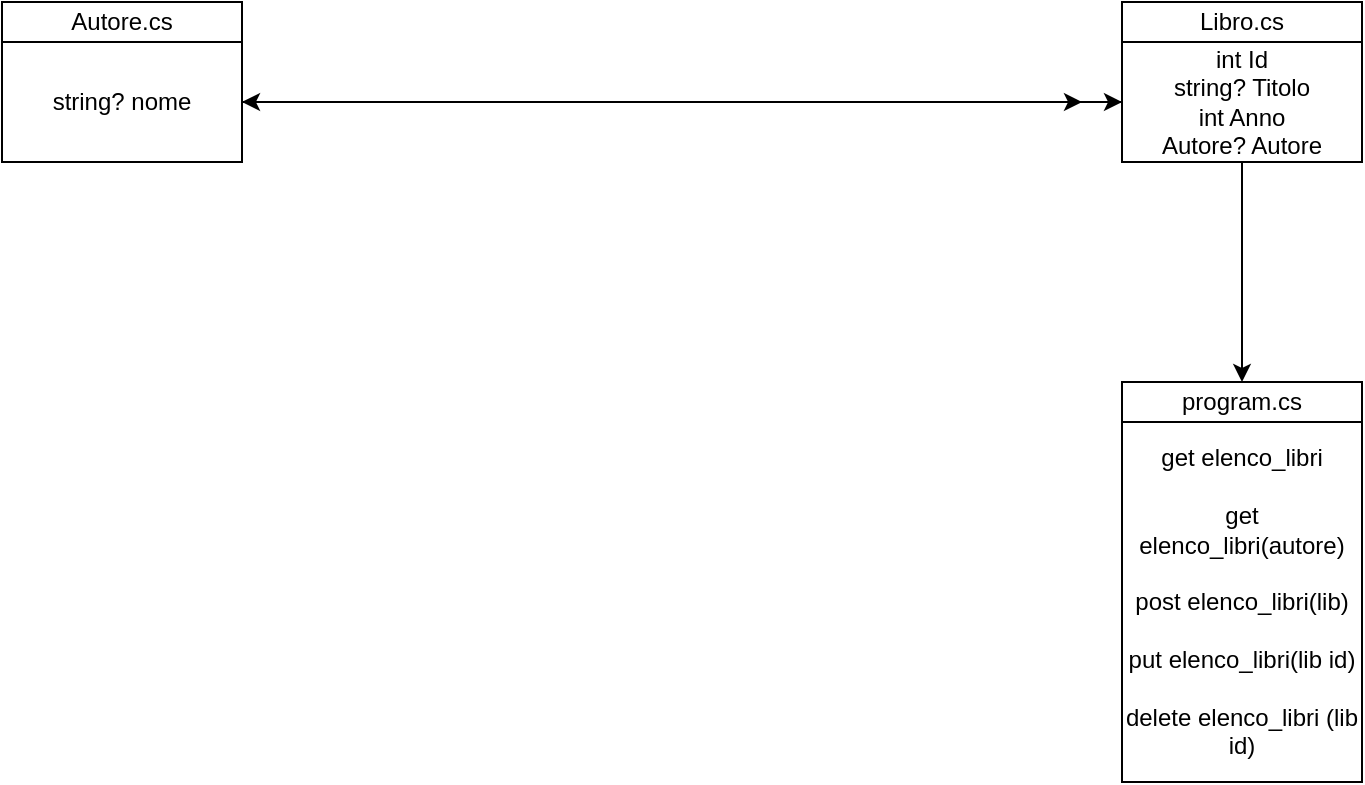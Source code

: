 <mxfile version="28.1.2">
  <diagram name="Pagina-1" id="S7JRGoN_BPsKQRNLGJZ-">
    <mxGraphModel dx="1869" dy="626" grid="1" gridSize="10" guides="1" tooltips="1" connect="1" arrows="1" fold="1" page="1" pageScale="1" pageWidth="827" pageHeight="1169" math="0" shadow="0">
      <root>
        <mxCell id="0" />
        <mxCell id="1" parent="0" />
        <mxCell id="Ttd58Qau9zBWlEK2FrsN-1" value="Libro.cs" style="rounded=0;whiteSpace=wrap;html=1;" parent="1" vertex="1">
          <mxGeometry x="330" y="100" width="120" height="20" as="geometry" />
        </mxCell>
        <mxCell id="Ttd58Qau9zBWlEK2FrsN-8" style="edgeStyle=orthogonalEdgeStyle;rounded=0;orthogonalLoop=1;jettySize=auto;html=1;exitX=0;exitY=0.5;exitDx=0;exitDy=0;entryX=1;entryY=0.5;entryDx=0;entryDy=0;" parent="1" source="Ttd58Qau9zBWlEK2FrsN-2" target="Ttd58Qau9zBWlEK2FrsN-5" edge="1">
          <mxGeometry relative="1" as="geometry" />
        </mxCell>
        <mxCell id="6UhM4O5SAyICgiPJd7B4-3" style="edgeStyle=orthogonalEdgeStyle;rounded=0;orthogonalLoop=1;jettySize=auto;html=1;exitX=0.5;exitY=1;exitDx=0;exitDy=0;entryX=0.5;entryY=0;entryDx=0;entryDy=0;" edge="1" parent="1" source="Ttd58Qau9zBWlEK2FrsN-2" target="6UhM4O5SAyICgiPJd7B4-2">
          <mxGeometry relative="1" as="geometry" />
        </mxCell>
        <mxCell id="Ttd58Qau9zBWlEK2FrsN-2" value="int Id&lt;div&gt;string? Titolo&lt;/div&gt;&lt;div&gt;int Anno&lt;/div&gt;&lt;div&gt;Autore? Autore&lt;/div&gt;" style="rounded=0;whiteSpace=wrap;html=1;" parent="1" vertex="1">
          <mxGeometry x="330" y="120" width="120" height="60" as="geometry" />
        </mxCell>
        <mxCell id="Ttd58Qau9zBWlEK2FrsN-4" value="Autore.cs" style="rounded=0;whiteSpace=wrap;html=1;" parent="1" vertex="1">
          <mxGeometry x="-230" y="100" width="120" height="20" as="geometry" />
        </mxCell>
        <mxCell id="Ttd58Qau9zBWlEK2FrsN-7" style="edgeStyle=orthogonalEdgeStyle;rounded=0;orthogonalLoop=1;jettySize=auto;html=1;exitX=1;exitY=0.5;exitDx=0;exitDy=0;entryX=0;entryY=0.5;entryDx=0;entryDy=0;" parent="1" source="Ttd58Qau9zBWlEK2FrsN-5" target="Ttd58Qau9zBWlEK2FrsN-2" edge="1">
          <mxGeometry relative="1" as="geometry" />
        </mxCell>
        <mxCell id="Ttd58Qau9zBWlEK2FrsN-9" style="edgeStyle=orthogonalEdgeStyle;rounded=0;orthogonalLoop=1;jettySize=auto;html=1;exitX=1;exitY=0.5;exitDx=0;exitDy=0;" parent="1" source="Ttd58Qau9zBWlEK2FrsN-5" edge="1">
          <mxGeometry relative="1" as="geometry">
            <mxPoint x="310" y="150" as="targetPoint" />
          </mxGeometry>
        </mxCell>
        <mxCell id="Ttd58Qau9zBWlEK2FrsN-5" value="string? nome" style="rounded=0;whiteSpace=wrap;html=1;" parent="1" vertex="1">
          <mxGeometry x="-230" y="120" width="120" height="60" as="geometry" />
        </mxCell>
        <mxCell id="6UhM4O5SAyICgiPJd7B4-1" value="get elenco_libri&lt;div&gt;&lt;br&gt;&lt;/div&gt;&lt;div&gt;get elenco_libri(autore)&lt;/div&gt;&lt;div&gt;&lt;br&gt;&lt;/div&gt;&lt;div&gt;post elenco_libri(lib)&lt;/div&gt;&lt;div&gt;&lt;br&gt;&lt;/div&gt;&lt;div&gt;put elenco_libri(lib id)&lt;/div&gt;&lt;div&gt;&lt;br&gt;&lt;/div&gt;&lt;div&gt;delete elenco_libri (lib id)&lt;/div&gt;" style="rounded=0;whiteSpace=wrap;html=1;" vertex="1" parent="1">
          <mxGeometry x="330" y="310" width="120" height="180" as="geometry" />
        </mxCell>
        <mxCell id="6UhM4O5SAyICgiPJd7B4-2" value="program.cs" style="rounded=0;whiteSpace=wrap;html=1;" vertex="1" parent="1">
          <mxGeometry x="330" y="290" width="120" height="20" as="geometry" />
        </mxCell>
      </root>
    </mxGraphModel>
  </diagram>
</mxfile>
